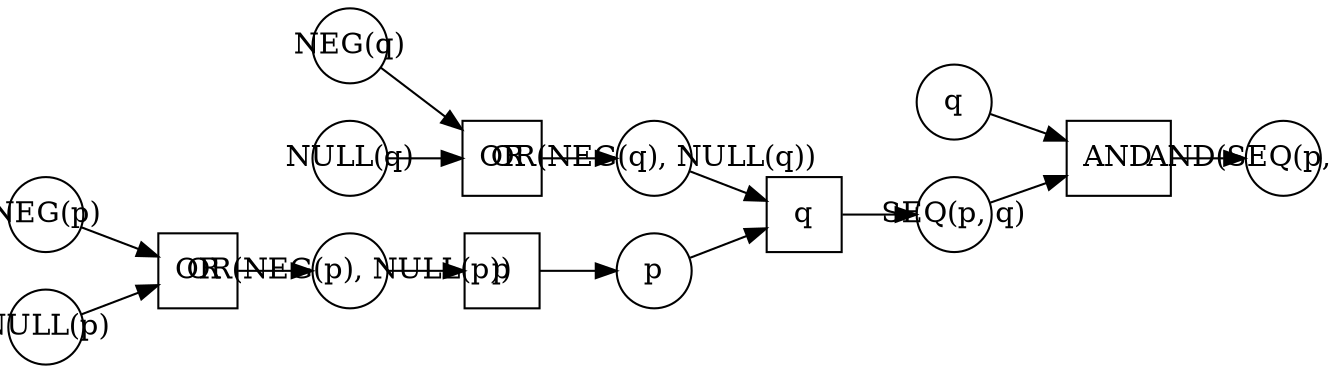 digraph G {
  rankdir="LR";
  subgraph place {
    graph [shape=circle,color=gray];
    node [shape=circle,fixedsize=true,width=.5];
    _p0 [label="p"];
    _p1 [label="q"];
    _p2 [label="SEQ(p, q)"];
    _p3 [label="AND(SEQ(p, q), q)"];
    _p4 [label="OR(NEG(p), NULL(p))"];
    _p5 [label="NEG(p)"];
    _p6 [label="NULL(p)"];
    _p7 [label="OR(NEG(q), NULL(q))"];
    _p8 [label="NEG(q)"];
    _p9 [label="NULL(q)"];
  } 
  subgraph transitions {
    node [shape=rect,height=.5,width=.5];
    _t0 [label="p"];
    _t1 [label="q"];
    _t2 [label="AND"];
    _t3 [label="OR"];
    _t4 [label="OR"];
  } 
  _p4 -> _t0 [] ;
  _t0 -> _p0 [] ;
  _p0 -> _t1 [] ;
  _p7 -> _t1 [] ;
  _t1 -> _p2 [] ;
  _p2 -> _t2 [] ;
  _p1 -> _t2 [] ;
  _t2 -> _p3 [] ;
  _t3 -> _p4 [] ;
  _p5 -> _t3 [] ;
  _p6 -> _t3 [] ;
  _t4 -> _p7 [] ;
  _p8 -> _t4 [] ;
  _p9 -> _t4 [] ;
}

